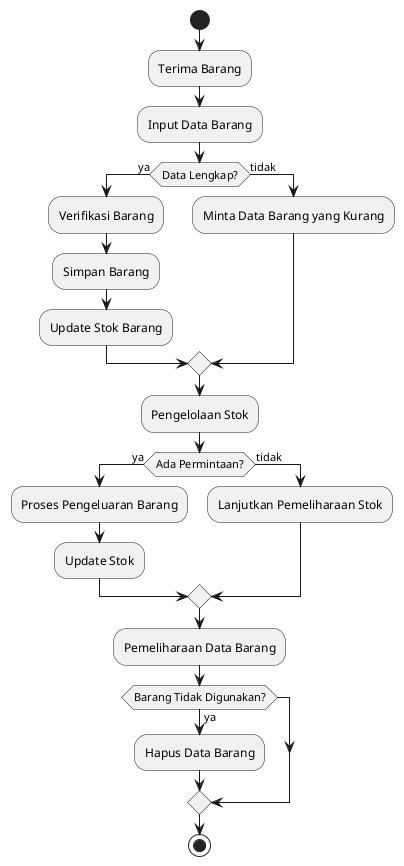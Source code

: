 @startuml
start
:Terima Barang;
:Input Data Barang;
if (Data Lengkap?) then (ya)
  :Verifikasi Barang;
  :Simpan Barang;
  :Update Stok Barang;
else (tidak)
  :Minta Data Barang yang Kurang;
endif
:Pengelolaan Stok;
if (Ada Permintaan?) then (ya)
  :Proses Pengeluaran Barang;
  :Update Stok;
else (tidak)
  :Lanjutkan Pemeliharaan Stok;
endif
:Pemeliharaan Data Barang;
if (Barang Tidak Digunakan?) then (ya)
  :Hapus Data Barang;
endif
stop
@enduml
